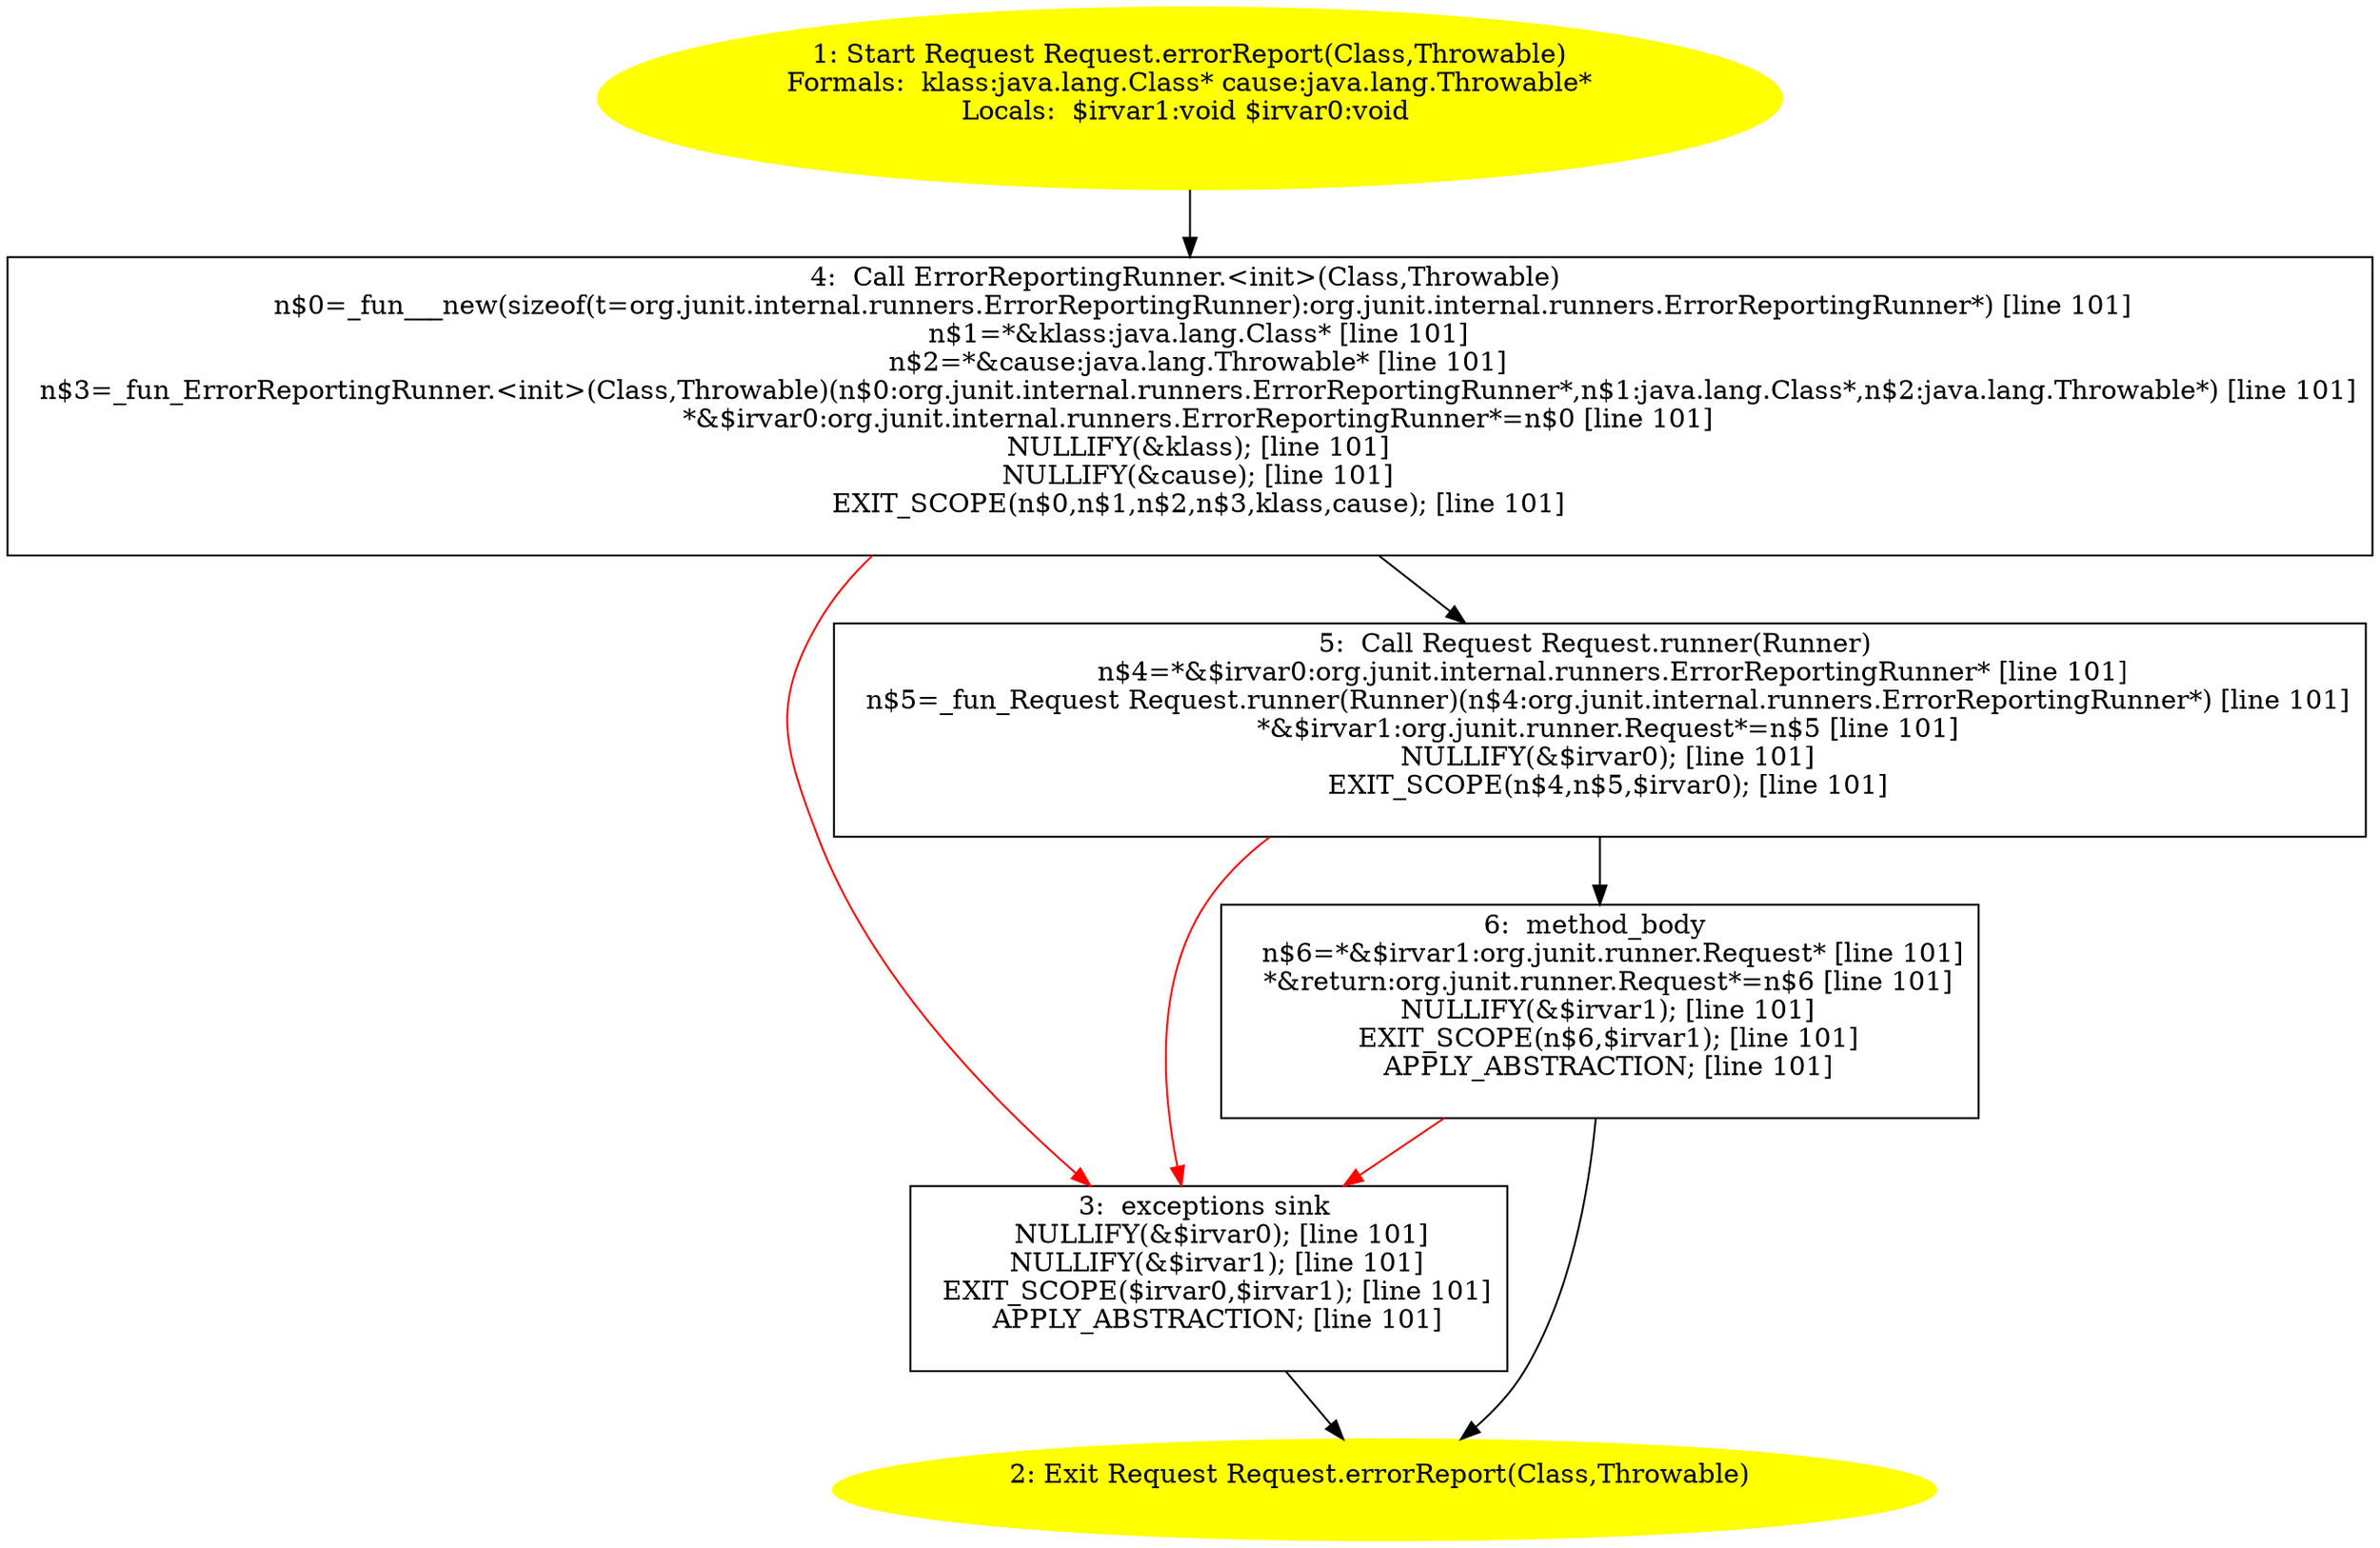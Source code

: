 /* @generated */
digraph cfg {
"org.junit.runner.Request.errorReport(java.lang.Class,java.lang.Throwable):org.junit.runner.Request.ba56b79c060c73998fabd2b40cff1cb1_1" [label="1: Start Request Request.errorReport(Class,Throwable)\nFormals:  klass:java.lang.Class* cause:java.lang.Throwable*\nLocals:  $irvar1:void $irvar0:void \n  " color=yellow style=filled]
	

	 "org.junit.runner.Request.errorReport(java.lang.Class,java.lang.Throwable):org.junit.runner.Request.ba56b79c060c73998fabd2b40cff1cb1_1" -> "org.junit.runner.Request.errorReport(java.lang.Class,java.lang.Throwable):org.junit.runner.Request.ba56b79c060c73998fabd2b40cff1cb1_4" ;
"org.junit.runner.Request.errorReport(java.lang.Class,java.lang.Throwable):org.junit.runner.Request.ba56b79c060c73998fabd2b40cff1cb1_2" [label="2: Exit Request Request.errorReport(Class,Throwable) \n  " color=yellow style=filled]
	

"org.junit.runner.Request.errorReport(java.lang.Class,java.lang.Throwable):org.junit.runner.Request.ba56b79c060c73998fabd2b40cff1cb1_3" [label="3:  exceptions sink \n   NULLIFY(&$irvar0); [line 101]\n  NULLIFY(&$irvar1); [line 101]\n  EXIT_SCOPE($irvar0,$irvar1); [line 101]\n  APPLY_ABSTRACTION; [line 101]\n " shape="box"]
	

	 "org.junit.runner.Request.errorReport(java.lang.Class,java.lang.Throwable):org.junit.runner.Request.ba56b79c060c73998fabd2b40cff1cb1_3" -> "org.junit.runner.Request.errorReport(java.lang.Class,java.lang.Throwable):org.junit.runner.Request.ba56b79c060c73998fabd2b40cff1cb1_2" ;
"org.junit.runner.Request.errorReport(java.lang.Class,java.lang.Throwable):org.junit.runner.Request.ba56b79c060c73998fabd2b40cff1cb1_4" [label="4:  Call ErrorReportingRunner.<init>(Class,Throwable) \n   n$0=_fun___new(sizeof(t=org.junit.internal.runners.ErrorReportingRunner):org.junit.internal.runners.ErrorReportingRunner*) [line 101]\n  n$1=*&klass:java.lang.Class* [line 101]\n  n$2=*&cause:java.lang.Throwable* [line 101]\n  n$3=_fun_ErrorReportingRunner.<init>(Class,Throwable)(n$0:org.junit.internal.runners.ErrorReportingRunner*,n$1:java.lang.Class*,n$2:java.lang.Throwable*) [line 101]\n  *&$irvar0:org.junit.internal.runners.ErrorReportingRunner*=n$0 [line 101]\n  NULLIFY(&klass); [line 101]\n  NULLIFY(&cause); [line 101]\n  EXIT_SCOPE(n$0,n$1,n$2,n$3,klass,cause); [line 101]\n " shape="box"]
	

	 "org.junit.runner.Request.errorReport(java.lang.Class,java.lang.Throwable):org.junit.runner.Request.ba56b79c060c73998fabd2b40cff1cb1_4" -> "org.junit.runner.Request.errorReport(java.lang.Class,java.lang.Throwable):org.junit.runner.Request.ba56b79c060c73998fabd2b40cff1cb1_5" ;
	 "org.junit.runner.Request.errorReport(java.lang.Class,java.lang.Throwable):org.junit.runner.Request.ba56b79c060c73998fabd2b40cff1cb1_4" -> "org.junit.runner.Request.errorReport(java.lang.Class,java.lang.Throwable):org.junit.runner.Request.ba56b79c060c73998fabd2b40cff1cb1_3" [color="red" ];
"org.junit.runner.Request.errorReport(java.lang.Class,java.lang.Throwable):org.junit.runner.Request.ba56b79c060c73998fabd2b40cff1cb1_5" [label="5:  Call Request Request.runner(Runner) \n   n$4=*&$irvar0:org.junit.internal.runners.ErrorReportingRunner* [line 101]\n  n$5=_fun_Request Request.runner(Runner)(n$4:org.junit.internal.runners.ErrorReportingRunner*) [line 101]\n  *&$irvar1:org.junit.runner.Request*=n$5 [line 101]\n  NULLIFY(&$irvar0); [line 101]\n  EXIT_SCOPE(n$4,n$5,$irvar0); [line 101]\n " shape="box"]
	

	 "org.junit.runner.Request.errorReport(java.lang.Class,java.lang.Throwable):org.junit.runner.Request.ba56b79c060c73998fabd2b40cff1cb1_5" -> "org.junit.runner.Request.errorReport(java.lang.Class,java.lang.Throwable):org.junit.runner.Request.ba56b79c060c73998fabd2b40cff1cb1_6" ;
	 "org.junit.runner.Request.errorReport(java.lang.Class,java.lang.Throwable):org.junit.runner.Request.ba56b79c060c73998fabd2b40cff1cb1_5" -> "org.junit.runner.Request.errorReport(java.lang.Class,java.lang.Throwable):org.junit.runner.Request.ba56b79c060c73998fabd2b40cff1cb1_3" [color="red" ];
"org.junit.runner.Request.errorReport(java.lang.Class,java.lang.Throwable):org.junit.runner.Request.ba56b79c060c73998fabd2b40cff1cb1_6" [label="6:  method_body \n   n$6=*&$irvar1:org.junit.runner.Request* [line 101]\n  *&return:org.junit.runner.Request*=n$6 [line 101]\n  NULLIFY(&$irvar1); [line 101]\n  EXIT_SCOPE(n$6,$irvar1); [line 101]\n  APPLY_ABSTRACTION; [line 101]\n " shape="box"]
	

	 "org.junit.runner.Request.errorReport(java.lang.Class,java.lang.Throwable):org.junit.runner.Request.ba56b79c060c73998fabd2b40cff1cb1_6" -> "org.junit.runner.Request.errorReport(java.lang.Class,java.lang.Throwable):org.junit.runner.Request.ba56b79c060c73998fabd2b40cff1cb1_2" ;
	 "org.junit.runner.Request.errorReport(java.lang.Class,java.lang.Throwable):org.junit.runner.Request.ba56b79c060c73998fabd2b40cff1cb1_6" -> "org.junit.runner.Request.errorReport(java.lang.Class,java.lang.Throwable):org.junit.runner.Request.ba56b79c060c73998fabd2b40cff1cb1_3" [color="red" ];
}

